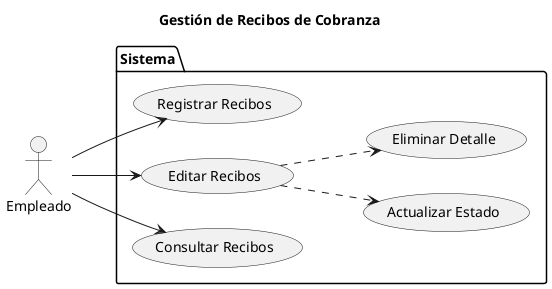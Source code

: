 @startuml CU_Recibo

left to right direction

title Gestión de Recibos de Cobranza

actor Empleado as User

package Sistema {

    USECASE "Registrar Recibos" as UC_Registrar
    USECASE "Editar Recibos" as UC_Editar
    USECASE "Consultar Recibos" as UC_Consultar
    USECASE "Actualizar Estado" as UC_Editar_Estado
    USECASE "Eliminar Detalle" as UC_Eliminar_Detalle

}

User --> UC_Registrar
User --> UC_Editar
User --> UC_Consultar
UC_Editar ..> UC_Editar_Estado
UC_Editar ..> UC_Eliminar_Detalle

@enduml